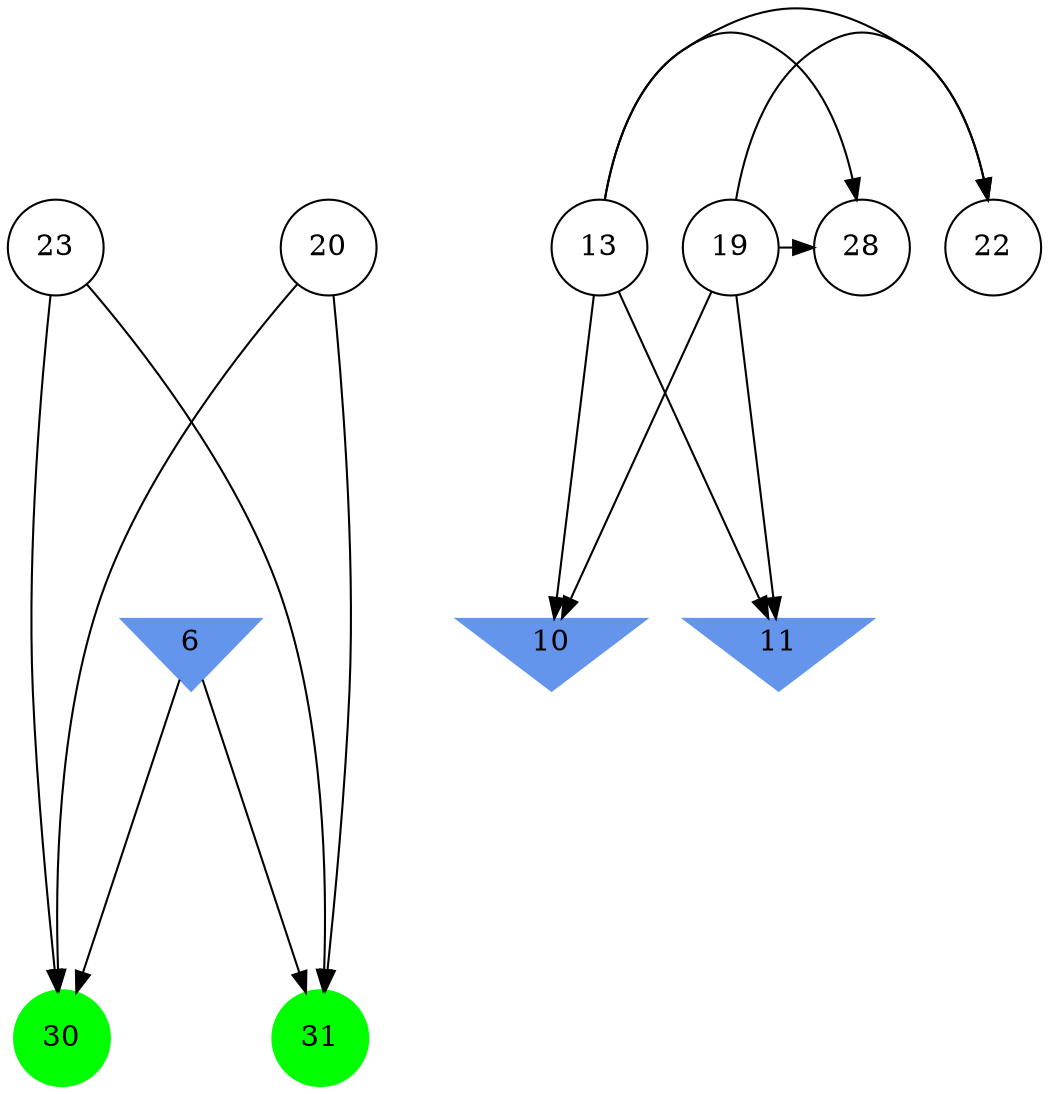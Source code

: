 digraph brain {
	ranksep=2.0;
	6 [shape=invtriangle,style=filled,color=cornflowerblue];
	10 [shape=invtriangle,style=filled,color=cornflowerblue];
	11 [shape=invtriangle,style=filled,color=cornflowerblue];
	13 [shape=circle,color=black];
	19 [shape=circle,color=black];
	20 [shape=circle,color=black];
	22 [shape=circle,color=black];
	23 [shape=circle,color=black];
	28 [shape=circle,color=black];
	30 [shape=circle,style=filled,color=green];
	31 [shape=circle,style=filled,color=green];
	19	->	22;
	19	->	28;
	19	->	10;
	19	->	11;
	13	->	22;
	13	->	28;
	13	->	10;
	13	->	11;
	6	->	31;
	6	->	30;
	23	->	31;
	23	->	30;
	20	->	31;
	20	->	30;
	{ rank=same; 6; 10; 11; }
	{ rank=same; 13; 19; 20; 22; 23; 28; }
	{ rank=same; 30; 31; }
}

